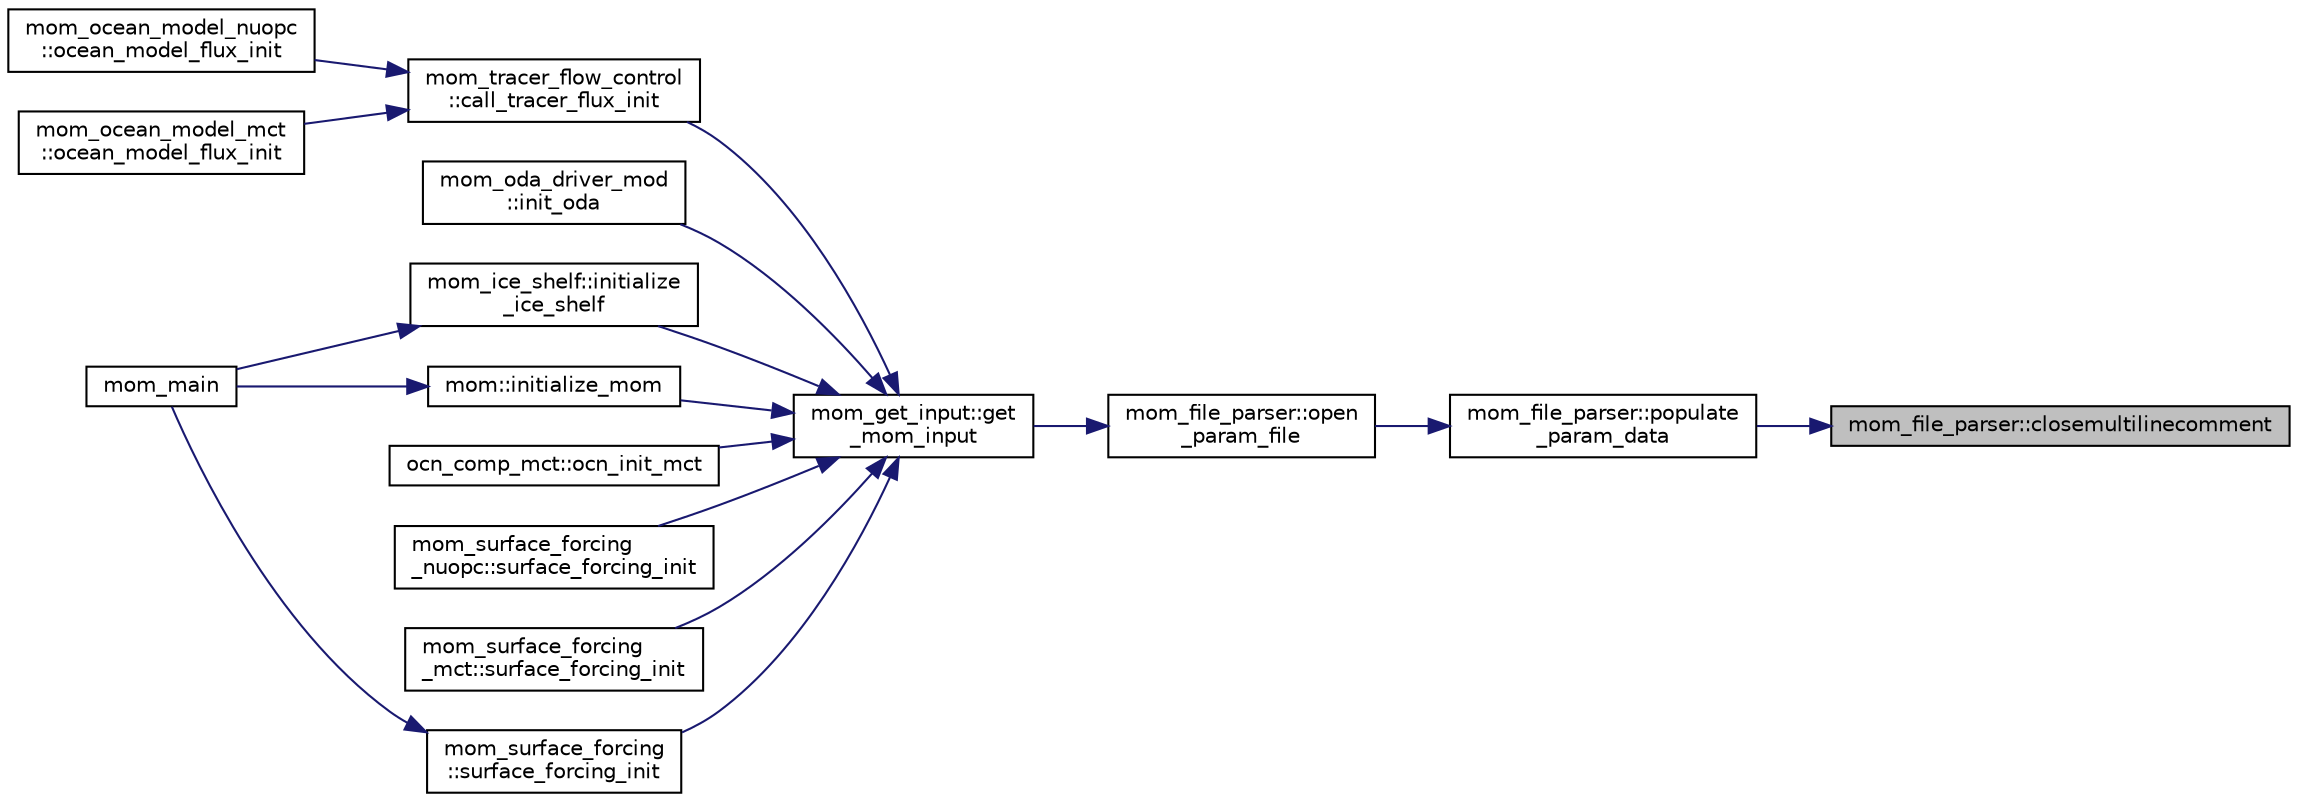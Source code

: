 digraph "mom_file_parser::closemultilinecomment"
{
 // INTERACTIVE_SVG=YES
 // LATEX_PDF_SIZE
  edge [fontname="Helvetica",fontsize="10",labelfontname="Helvetica",labelfontsize="10"];
  node [fontname="Helvetica",fontsize="10",shape=record];
  rankdir="RL";
  Node1 [label="mom_file_parser::closemultilinecomment",height=0.2,width=0.4,color="black", fillcolor="grey75", style="filled", fontcolor="black",tooltip="Return True if a */ appears on this line."];
  Node1 -> Node2 [dir="back",color="midnightblue",fontsize="10",style="solid",fontname="Helvetica"];
  Node2 [label="mom_file_parser::populate\l_param_data",height=0.2,width=0.4,color="black", fillcolor="white", style="filled",URL="$namespacemom__file__parser.html#a7abfd98d7f0831fc0d1f3747a68f1be9",tooltip="Read the contents of a parameter input file, and store the contents in a file_data_type after removin..."];
  Node2 -> Node3 [dir="back",color="midnightblue",fontsize="10",style="solid",fontname="Helvetica"];
  Node3 [label="mom_file_parser::open\l_param_file",height=0.2,width=0.4,color="black", fillcolor="white", style="filled",URL="$namespacemom__file__parser.html#abecae1b9386aafa17aec927af1f8c448",tooltip="Make the contents of a parameter input file availalble in a param_file_type."];
  Node3 -> Node4 [dir="back",color="midnightblue",fontsize="10",style="solid",fontname="Helvetica"];
  Node4 [label="mom_get_input::get\l_mom_input",height=0.2,width=0.4,color="black", fillcolor="white", style="filled",URL="$namespacemom__get__input.html#a46e89b56d1317f17ccb44b3fa7694731",tooltip="Get the names of the I/O directories and initialization file. Also calls the subroutine that opens ru..."];
  Node4 -> Node5 [dir="back",color="midnightblue",fontsize="10",style="solid",fontname="Helvetica"];
  Node5 [label="mom_tracer_flow_control\l::call_tracer_flux_init",height=0.2,width=0.4,color="black", fillcolor="white", style="filled",URL="$namespacemom__tracer__flow__control.html#a736899f8b0b79d0e98384abf2b084880",tooltip="This subroutine carries out a series of calls to initialize the air-sea tracer fluxes,..."];
  Node5 -> Node6 [dir="back",color="midnightblue",fontsize="10",style="solid",fontname="Helvetica"];
  Node6 [label="mom_ocean_model_nuopc\l::ocean_model_flux_init",height=0.2,width=0.4,color="black", fillcolor="white", style="filled",URL="$namespacemom__ocean__model__nuopc.html#ab8a89646dbbad4bae06c0d416f21160a",tooltip="ocean_model_flux_init is used to initialize properties of the air-sea fluxes as determined by various..."];
  Node5 -> Node7 [dir="back",color="midnightblue",fontsize="10",style="solid",fontname="Helvetica"];
  Node7 [label="mom_ocean_model_mct\l::ocean_model_flux_init",height=0.2,width=0.4,color="black", fillcolor="white", style="filled",URL="$namespacemom__ocean__model__mct.html#aa8515d789e0bf3e772b3e78d6e5754cb",tooltip="ocean_model_flux_init is used to initialize properties of the air-sea fluxes as determined by various..."];
  Node4 -> Node8 [dir="back",color="midnightblue",fontsize="10",style="solid",fontname="Helvetica"];
  Node8 [label="mom_oda_driver_mod\l::init_oda",height=0.2,width=0.4,color="black", fillcolor="white", style="filled",URL="$namespacemom__oda__driver__mod.html#aaaf67b8d0e0db3ba3dfe09e24d2b8b24",tooltip="initialize First_guess (prior) and Analysis grid information for all ensemble members"];
  Node4 -> Node9 [dir="back",color="midnightblue",fontsize="10",style="solid",fontname="Helvetica"];
  Node9 [label="mom_ice_shelf::initialize\l_ice_shelf",height=0.2,width=0.4,color="black", fillcolor="white", style="filled",URL="$namespacemom__ice__shelf.html#a5990f9918493ff4984245eac74e5f4d9",tooltip="Initializes shelf model data, parameters and diagnostics."];
  Node9 -> Node10 [dir="back",color="midnightblue",fontsize="10",style="solid",fontname="Helvetica"];
  Node10 [label="mom_main",height=0.2,width=0.4,color="black", fillcolor="white", style="filled",URL="$MOM__driver_8F90.html#a08fffeb2d8e8acbf9ed4609be6d258c6",tooltip=" "];
  Node4 -> Node11 [dir="back",color="midnightblue",fontsize="10",style="solid",fontname="Helvetica"];
  Node11 [label="mom::initialize_mom",height=0.2,width=0.4,color="black", fillcolor="white", style="filled",URL="$namespacemom.html#a96708b16215666edbfa5b46228f3a200",tooltip="Initialize MOM, including memory allocation, setting up parameters and diagnostics,..."];
  Node11 -> Node10 [dir="back",color="midnightblue",fontsize="10",style="solid",fontname="Helvetica"];
  Node4 -> Node12 [dir="back",color="midnightblue",fontsize="10",style="solid",fontname="Helvetica"];
  Node12 [label="ocn_comp_mct::ocn_init_mct",height=0.2,width=0.4,color="black", fillcolor="white", style="filled",URL="$namespaceocn__comp__mct.html#adfe794cbbae40df4bdb9fcec95d4ff9c",tooltip="This subroutine initializes MOM6."];
  Node4 -> Node13 [dir="back",color="midnightblue",fontsize="10",style="solid",fontname="Helvetica"];
  Node13 [label="mom_surface_forcing\l_nuopc::surface_forcing_init",height=0.2,width=0.4,color="black", fillcolor="white", style="filled",URL="$namespacemom__surface__forcing__nuopc.html#a06657bd6f01be304accc1f2e964fefa1",tooltip="Initialize the surface forcing, including setting parameters and allocating permanent memory."];
  Node4 -> Node14 [dir="back",color="midnightblue",fontsize="10",style="solid",fontname="Helvetica"];
  Node14 [label="mom_surface_forcing\l_mct::surface_forcing_init",height=0.2,width=0.4,color="black", fillcolor="white", style="filled",URL="$namespacemom__surface__forcing__mct.html#a9b444c1127c12220af99c66f7d38460d",tooltip="Initialize the surface forcing, including setting parameters and allocating permanent memory."];
  Node4 -> Node15 [dir="back",color="midnightblue",fontsize="10",style="solid",fontname="Helvetica"];
  Node15 [label="mom_surface_forcing\l::surface_forcing_init",height=0.2,width=0.4,color="black", fillcolor="white", style="filled",URL="$namespacemom__surface__forcing.html#a791cb2bd2daa4fd3f036b121995bfb6c",tooltip="Initialize the surface forcing module."];
  Node15 -> Node10 [dir="back",color="midnightblue",fontsize="10",style="solid",fontname="Helvetica"];
}
